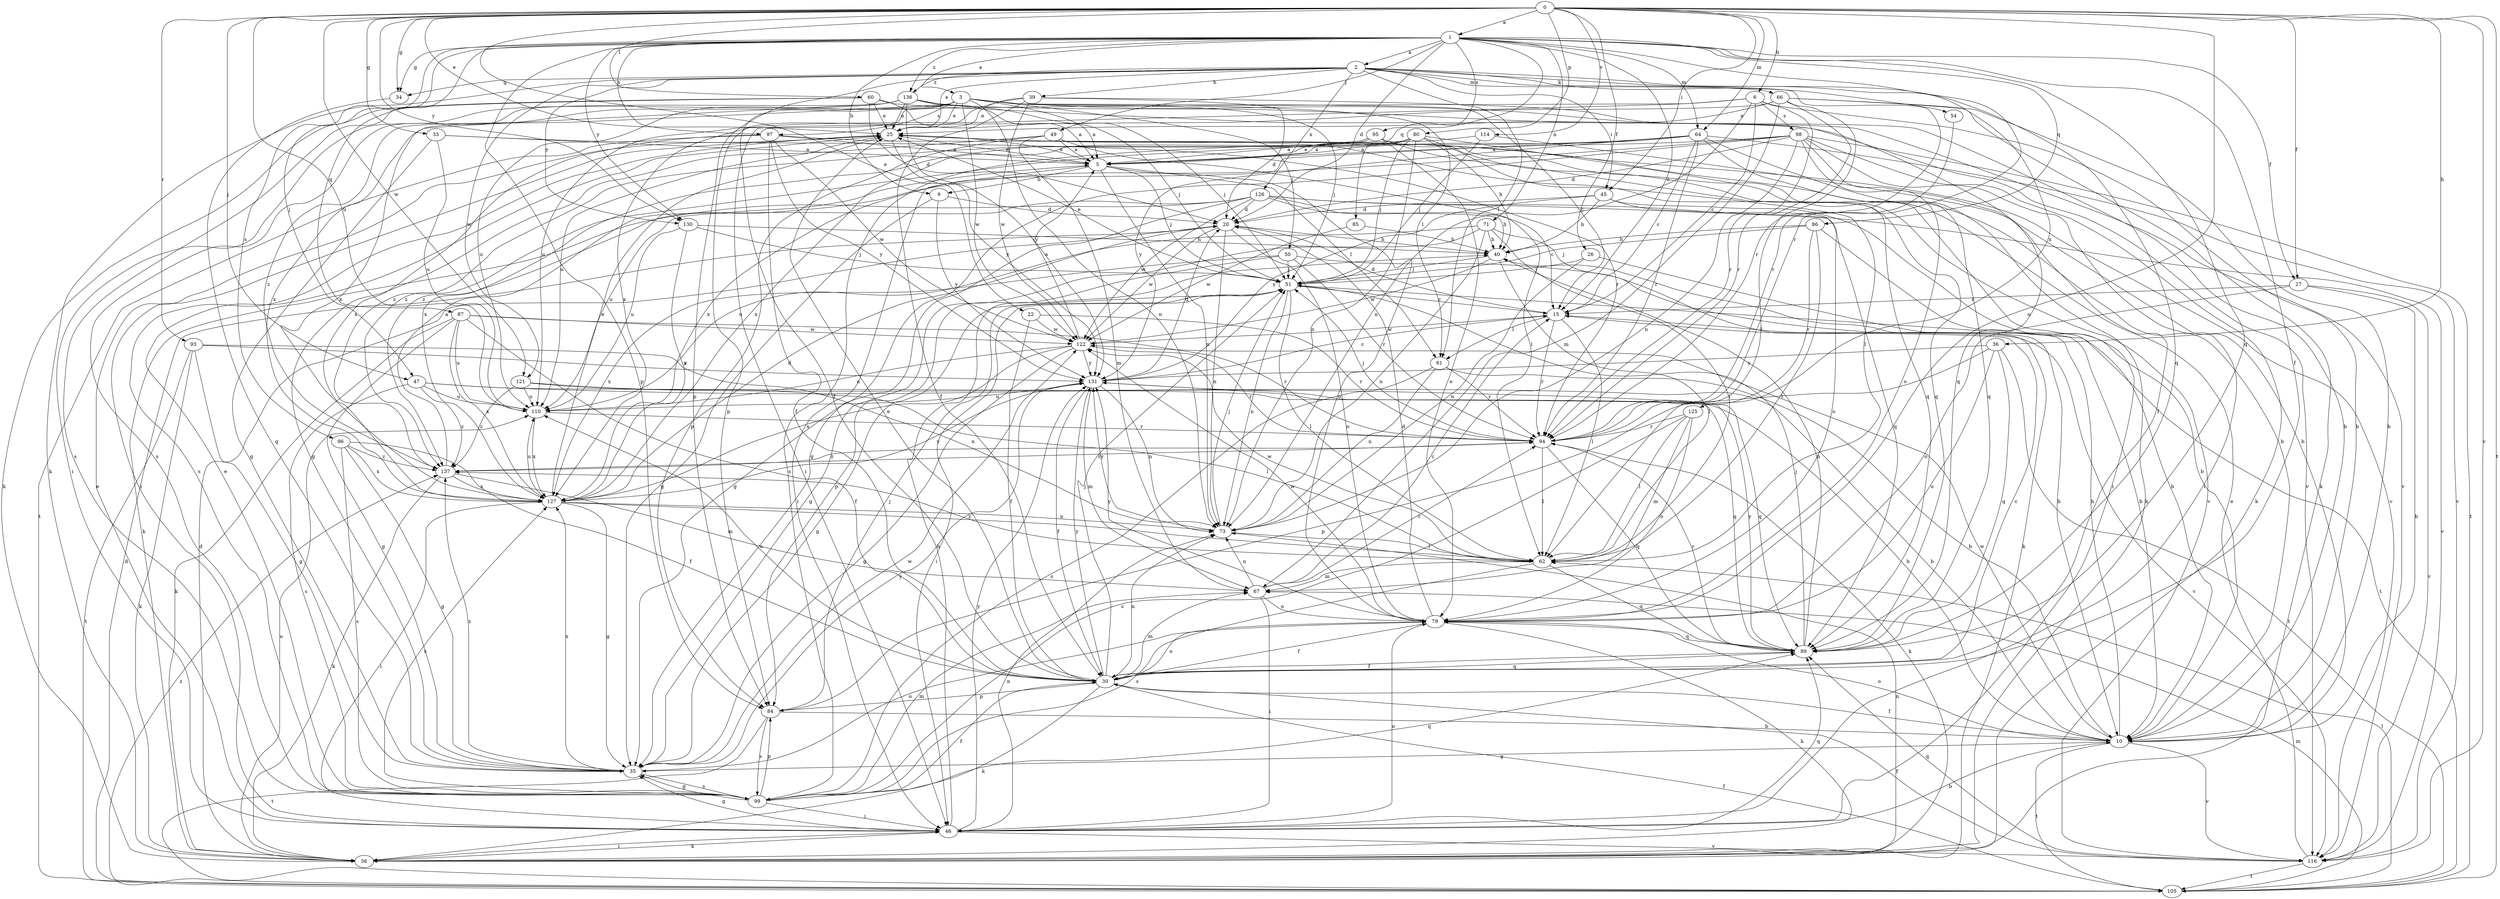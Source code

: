 strict digraph  {
0;
1;
2;
3;
5;
6;
9;
10;
15;
20;
22;
25;
26;
27;
30;
33;
34;
35;
36;
39;
40;
45;
46;
47;
49;
50;
51;
54;
56;
60;
61;
62;
64;
66;
67;
71;
73;
79;
80;
84;
85;
86;
87;
89;
93;
94;
95;
96;
97;
98;
99;
105;
110;
114;
116;
121;
122;
125;
126;
127;
130;
131;
136;
137;
0 -> 1  [label=a];
0 -> 6  [label=b];
0 -> 22  [label=e];
0 -> 25  [label=e];
0 -> 26  [label=f];
0 -> 27  [label=f];
0 -> 33  [label=g];
0 -> 34  [label=g];
0 -> 36  [label=h];
0 -> 45  [label=i];
0 -> 47  [label=j];
0 -> 60  [label=l];
0 -> 64  [label=m];
0 -> 79  [label=o];
0 -> 80  [label=p];
0 -> 93  [label=r];
0 -> 105  [label=t];
0 -> 110  [label=u];
0 -> 114  [label=v];
0 -> 116  [label=v];
0 -> 121  [label=w];
0 -> 130  [label=y];
1 -> 2  [label=a];
1 -> 3  [label=a];
1 -> 9  [label=b];
1 -> 15  [label=c];
1 -> 20  [label=d];
1 -> 27  [label=f];
1 -> 30  [label=f];
1 -> 34  [label=g];
1 -> 47  [label=j];
1 -> 49  [label=j];
1 -> 64  [label=m];
1 -> 71  [label=n];
1 -> 84  [label=p];
1 -> 85  [label=q];
1 -> 86  [label=q];
1 -> 87  [label=q];
1 -> 89  [label=q];
1 -> 94  [label=r];
1 -> 95  [label=s];
1 -> 96  [label=s];
1 -> 97  [label=s];
1 -> 130  [label=y];
1 -> 136  [label=z];
2 -> 25  [label=e];
2 -> 34  [label=g];
2 -> 39  [label=h];
2 -> 45  [label=i];
2 -> 54  [label=k];
2 -> 56  [label=k];
2 -> 61  [label=l];
2 -> 66  [label=m];
2 -> 84  [label=p];
2 -> 89  [label=q];
2 -> 94  [label=r];
2 -> 121  [label=w];
2 -> 125  [label=x];
2 -> 126  [label=x];
2 -> 130  [label=y];
2 -> 136  [label=z];
3 -> 5  [label=a];
3 -> 15  [label=c];
3 -> 25  [label=e];
3 -> 30  [label=f];
3 -> 50  [label=j];
3 -> 51  [label=j];
3 -> 61  [label=l];
3 -> 73  [label=n];
3 -> 89  [label=q];
3 -> 97  [label=s];
3 -> 110  [label=u];
3 -> 122  [label=w];
3 -> 127  [label=x];
3 -> 137  [label=z];
5 -> 9  [label=b];
5 -> 25  [label=e];
5 -> 46  [label=i];
5 -> 51  [label=j];
5 -> 61  [label=l];
5 -> 73  [label=n];
5 -> 79  [label=o];
6 -> 10  [label=b];
6 -> 15  [label=c];
6 -> 73  [label=n];
6 -> 94  [label=r];
6 -> 98  [label=s];
6 -> 110  [label=u];
6 -> 127  [label=x];
9 -> 20  [label=d];
9 -> 35  [label=g];
9 -> 131  [label=y];
10 -> 30  [label=f];
10 -> 35  [label=g];
10 -> 40  [label=h];
10 -> 79  [label=o];
10 -> 105  [label=t];
10 -> 116  [label=v];
10 -> 122  [label=w];
15 -> 20  [label=d];
15 -> 61  [label=l];
15 -> 62  [label=l];
15 -> 94  [label=r];
15 -> 116  [label=v];
15 -> 122  [label=w];
20 -> 40  [label=h];
20 -> 73  [label=n];
20 -> 79  [label=o];
20 -> 122  [label=w];
22 -> 30  [label=f];
22 -> 94  [label=r];
22 -> 122  [label=w];
25 -> 5  [label=a];
25 -> 46  [label=i];
25 -> 89  [label=q];
25 -> 99  [label=s];
25 -> 110  [label=u];
25 -> 116  [label=v];
25 -> 131  [label=y];
26 -> 10  [label=b];
26 -> 51  [label=j];
26 -> 73  [label=n];
27 -> 10  [label=b];
27 -> 15  [label=c];
27 -> 79  [label=o];
27 -> 116  [label=v];
30 -> 15  [label=c];
30 -> 25  [label=e];
30 -> 51  [label=j];
30 -> 56  [label=k];
30 -> 67  [label=m];
30 -> 73  [label=n];
30 -> 79  [label=o];
30 -> 84  [label=p];
30 -> 89  [label=q];
30 -> 110  [label=u];
30 -> 131  [label=y];
33 -> 5  [label=a];
33 -> 35  [label=g];
33 -> 94  [label=r];
33 -> 110  [label=u];
34 -> 35  [label=g];
35 -> 79  [label=o];
35 -> 99  [label=s];
35 -> 122  [label=w];
35 -> 127  [label=x];
35 -> 131  [label=y];
35 -> 137  [label=z];
36 -> 79  [label=o];
36 -> 84  [label=p];
36 -> 89  [label=q];
36 -> 105  [label=t];
36 -> 131  [label=y];
39 -> 10  [label=b];
39 -> 20  [label=d];
39 -> 25  [label=e];
39 -> 30  [label=f];
39 -> 84  [label=p];
39 -> 122  [label=w];
40 -> 51  [label=j];
40 -> 62  [label=l];
40 -> 122  [label=w];
45 -> 10  [label=b];
45 -> 20  [label=d];
45 -> 40  [label=h];
45 -> 79  [label=o];
45 -> 131  [label=y];
46 -> 10  [label=b];
46 -> 25  [label=e];
46 -> 35  [label=g];
46 -> 40  [label=h];
46 -> 56  [label=k];
46 -> 73  [label=n];
46 -> 79  [label=o];
46 -> 89  [label=q];
46 -> 116  [label=v];
46 -> 131  [label=y];
47 -> 10  [label=b];
47 -> 89  [label=q];
47 -> 99  [label=s];
47 -> 110  [label=u];
47 -> 137  [label=z];
49 -> 5  [label=a];
49 -> 35  [label=g];
49 -> 62  [label=l];
49 -> 67  [label=m];
49 -> 84  [label=p];
50 -> 10  [label=b];
50 -> 51  [label=j];
50 -> 84  [label=p];
50 -> 94  [label=r];
50 -> 127  [label=x];
51 -> 15  [label=c];
51 -> 25  [label=e];
51 -> 35  [label=g];
51 -> 46  [label=i];
51 -> 62  [label=l];
51 -> 73  [label=n];
51 -> 105  [label=t];
54 -> 94  [label=r];
56 -> 20  [label=d];
56 -> 46  [label=i];
56 -> 73  [label=n];
56 -> 110  [label=u];
60 -> 20  [label=d];
60 -> 25  [label=e];
60 -> 51  [label=j];
60 -> 56  [label=k];
60 -> 99  [label=s];
60 -> 116  [label=v];
61 -> 10  [label=b];
61 -> 73  [label=n];
61 -> 94  [label=r];
61 -> 99  [label=s];
62 -> 67  [label=m];
62 -> 89  [label=q];
62 -> 99  [label=s];
62 -> 122  [label=w];
62 -> 137  [label=z];
64 -> 5  [label=a];
64 -> 15  [label=c];
64 -> 56  [label=k];
64 -> 89  [label=q];
64 -> 94  [label=r];
64 -> 116  [label=v];
64 -> 127  [label=x];
64 -> 131  [label=y];
64 -> 137  [label=z];
66 -> 10  [label=b];
66 -> 25  [label=e];
66 -> 46  [label=i];
66 -> 56  [label=k];
66 -> 62  [label=l];
66 -> 67  [label=m];
66 -> 94  [label=r];
67 -> 15  [label=c];
67 -> 46  [label=i];
67 -> 73  [label=n];
67 -> 79  [label=o];
67 -> 94  [label=r];
71 -> 35  [label=g];
71 -> 40  [label=h];
71 -> 56  [label=k];
71 -> 62  [label=l];
71 -> 73  [label=n];
71 -> 110  [label=u];
73 -> 51  [label=j];
73 -> 62  [label=l];
73 -> 131  [label=y];
79 -> 20  [label=d];
79 -> 30  [label=f];
79 -> 56  [label=k];
79 -> 89  [label=q];
79 -> 122  [label=w];
79 -> 131  [label=y];
80 -> 5  [label=a];
80 -> 40  [label=h];
80 -> 46  [label=i];
80 -> 51  [label=j];
80 -> 62  [label=l];
80 -> 73  [label=n];
80 -> 99  [label=s];
80 -> 127  [label=x];
84 -> 10  [label=b];
84 -> 51  [label=j];
84 -> 99  [label=s];
84 -> 105  [label=t];
85 -> 40  [label=h];
85 -> 122  [label=w];
86 -> 10  [label=b];
86 -> 40  [label=h];
86 -> 51  [label=j];
86 -> 62  [label=l];
86 -> 94  [label=r];
87 -> 30  [label=f];
87 -> 35  [label=g];
87 -> 56  [label=k];
87 -> 94  [label=r];
87 -> 110  [label=u];
87 -> 122  [label=w];
87 -> 127  [label=x];
89 -> 30  [label=f];
89 -> 40  [label=h];
89 -> 51  [label=j];
89 -> 94  [label=r];
89 -> 131  [label=y];
93 -> 35  [label=g];
93 -> 56  [label=k];
93 -> 73  [label=n];
93 -> 105  [label=t];
93 -> 131  [label=y];
94 -> 51  [label=j];
94 -> 56  [label=k];
94 -> 62  [label=l];
94 -> 89  [label=q];
94 -> 137  [label=z];
95 -> 5  [label=a];
95 -> 10  [label=b];
95 -> 79  [label=o];
95 -> 89  [label=q];
95 -> 127  [label=x];
95 -> 137  [label=z];
96 -> 30  [label=f];
96 -> 35  [label=g];
96 -> 99  [label=s];
96 -> 127  [label=x];
96 -> 137  [label=z];
97 -> 5  [label=a];
97 -> 30  [label=f];
97 -> 105  [label=t];
97 -> 116  [label=v];
97 -> 122  [label=w];
97 -> 127  [label=x];
97 -> 131  [label=y];
98 -> 5  [label=a];
98 -> 20  [label=d];
98 -> 30  [label=f];
98 -> 35  [label=g];
98 -> 46  [label=i];
98 -> 56  [label=k];
98 -> 73  [label=n];
98 -> 79  [label=o];
98 -> 105  [label=t];
98 -> 137  [label=z];
99 -> 25  [label=e];
99 -> 30  [label=f];
99 -> 35  [label=g];
99 -> 46  [label=i];
99 -> 67  [label=m];
99 -> 84  [label=p];
99 -> 89  [label=q];
99 -> 127  [label=x];
105 -> 20  [label=d];
105 -> 30  [label=f];
105 -> 62  [label=l];
105 -> 67  [label=m];
105 -> 137  [label=z];
110 -> 94  [label=r];
110 -> 127  [label=x];
114 -> 5  [label=a];
114 -> 10  [label=b];
114 -> 51  [label=j];
116 -> 25  [label=e];
116 -> 30  [label=f];
116 -> 89  [label=q];
116 -> 105  [label=t];
121 -> 10  [label=b];
121 -> 62  [label=l];
121 -> 110  [label=u];
121 -> 137  [label=z];
122 -> 5  [label=a];
122 -> 35  [label=g];
122 -> 94  [label=r];
122 -> 110  [label=u];
122 -> 127  [label=x];
122 -> 131  [label=y];
125 -> 62  [label=l];
125 -> 67  [label=m];
125 -> 79  [label=o];
125 -> 94  [label=r];
125 -> 99  [label=s];
126 -> 15  [label=c];
126 -> 20  [label=d];
126 -> 35  [label=g];
126 -> 40  [label=h];
126 -> 56  [label=k];
126 -> 89  [label=q];
126 -> 110  [label=u];
126 -> 116  [label=v];
126 -> 122  [label=w];
127 -> 20  [label=d];
127 -> 25  [label=e];
127 -> 35  [label=g];
127 -> 46  [label=i];
127 -> 62  [label=l];
127 -> 73  [label=n];
127 -> 110  [label=u];
127 -> 131  [label=y];
130 -> 40  [label=h];
130 -> 51  [label=j];
130 -> 110  [label=u];
130 -> 127  [label=x];
131 -> 15  [label=c];
131 -> 20  [label=d];
131 -> 30  [label=f];
131 -> 67  [label=m];
131 -> 73  [label=n];
131 -> 89  [label=q];
131 -> 110  [label=u];
136 -> 5  [label=a];
136 -> 25  [label=e];
136 -> 46  [label=i];
136 -> 51  [label=j];
136 -> 99  [label=s];
136 -> 116  [label=v];
136 -> 127  [label=x];
136 -> 131  [label=y];
137 -> 5  [label=a];
137 -> 56  [label=k];
137 -> 67  [label=m];
137 -> 94  [label=r];
137 -> 127  [label=x];
}
